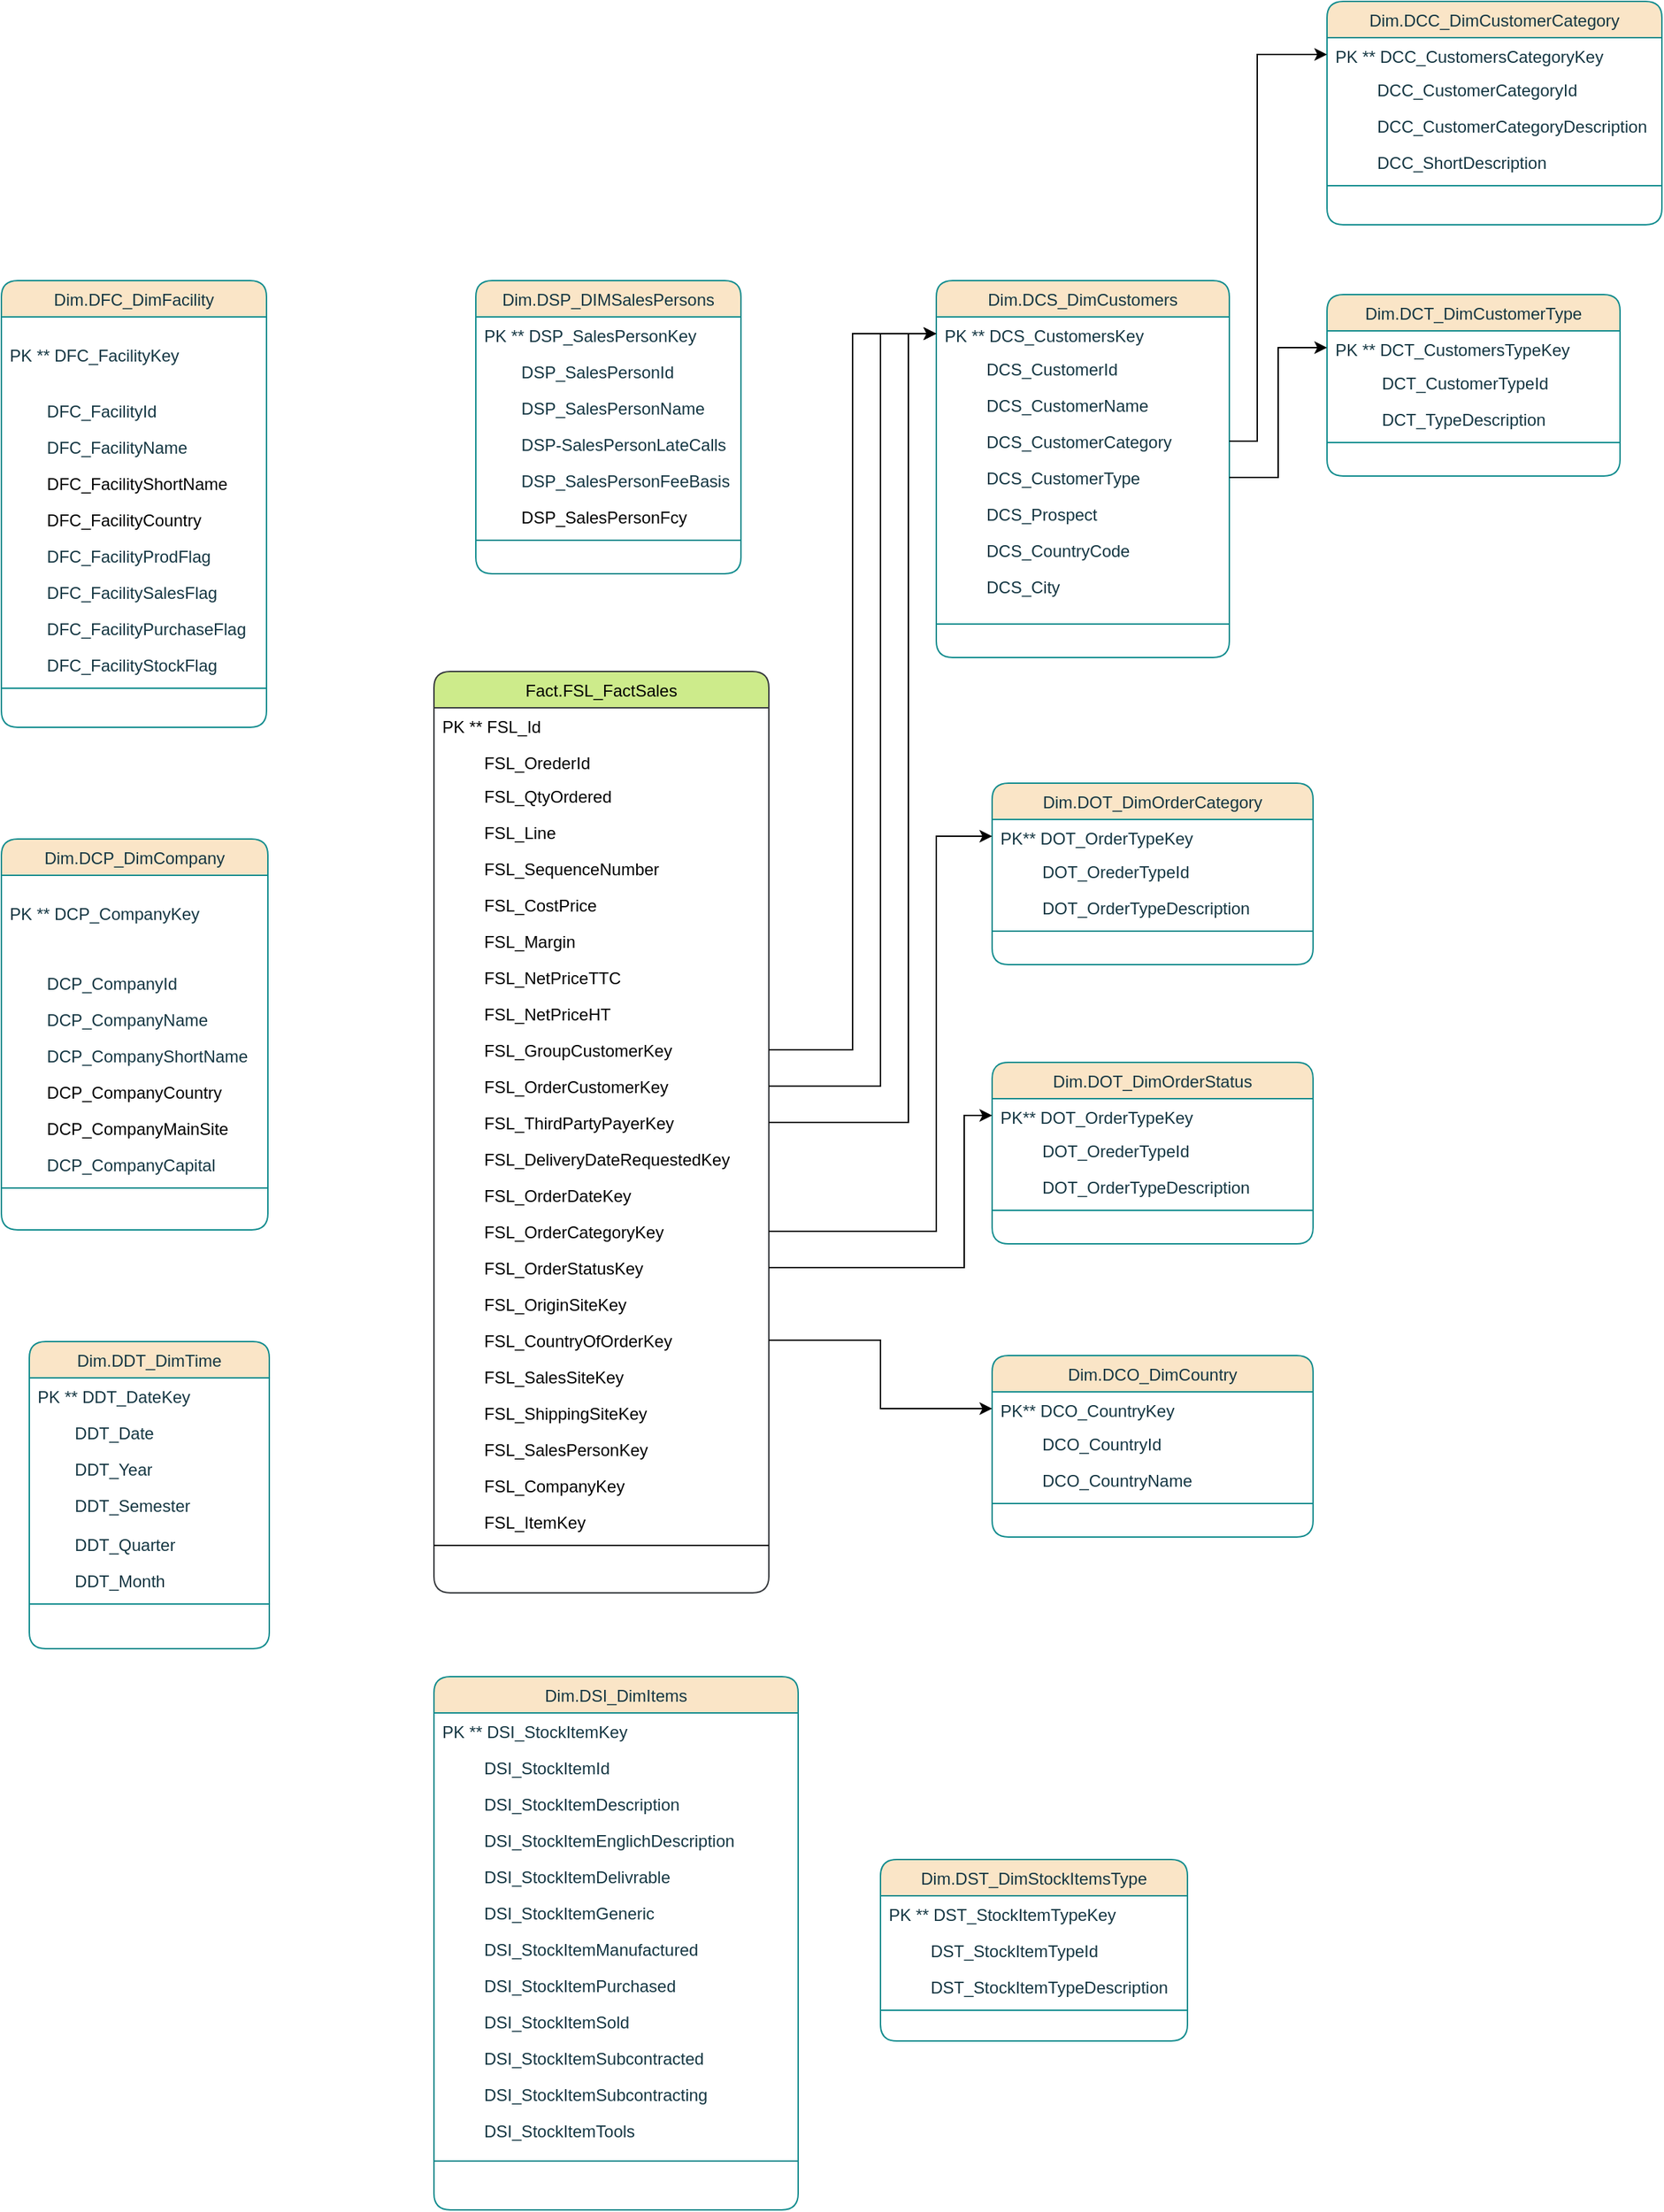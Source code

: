 <mxfile version="21.2.3" type="github">
  <diagram id="C5RBs43oDa-KdzZeNtuy" name="Page-1">
    <mxGraphModel dx="1927" dy="1739" grid="1" gridSize="10" guides="0" tooltips="1" connect="1" arrows="1" fold="1" page="1" pageScale="1" pageWidth="827" pageHeight="1169" math="0" shadow="0">
      <root>
        <mxCell id="WIyWlLk6GJQsqaUBKTNV-0" />
        <mxCell id="WIyWlLk6GJQsqaUBKTNV-1" parent="WIyWlLk6GJQsqaUBKTNV-0" />
        <mxCell id="yMNnYsmY4ad9jijK5Zf2-32" value="Fact.FSL_FactSales" style="swimlane;fontStyle=0;align=center;verticalAlign=top;childLayout=stackLayout;horizontal=1;startSize=26;horizontalStack=0;resizeParent=1;resizeLast=0;collapsible=1;marginBottom=0;rounded=1;shadow=0;strokeWidth=1;fillStyle=auto;fillColor=#cdeb8b;strokeColor=#36393d;" parent="WIyWlLk6GJQsqaUBKTNV-1" vertex="1">
          <mxGeometry x="280" y="200" width="240" height="660" as="geometry">
            <mxRectangle x="550" y="140" width="160" height="26" as="alternateBounds" />
          </mxGeometry>
        </mxCell>
        <mxCell id="yMNnYsmY4ad9jijK5Zf2-33" value="PK ** FSL_Id" style="text;align=left;verticalAlign=top;spacingLeft=4;spacingRight=4;overflow=hidden;rotatable=0;points=[[0,0.5],[1,0.5]];portConstraint=eastwest;" parent="yMNnYsmY4ad9jijK5Zf2-32" vertex="1">
          <mxGeometry y="26" width="240" height="26" as="geometry" />
        </mxCell>
        <mxCell id="yMNnYsmY4ad9jijK5Zf2-96" value="         FSL_OrederId" style="text;align=left;verticalAlign=top;spacingLeft=4;spacingRight=4;overflow=hidden;rotatable=0;points=[[0,0.5],[1,0.5]];portConstraint=eastwest;rounded=0;shadow=0;html=0;" parent="yMNnYsmY4ad9jijK5Zf2-32" vertex="1">
          <mxGeometry y="52" width="240" height="24" as="geometry" />
        </mxCell>
        <mxCell id="yMNnYsmY4ad9jijK5Zf2-80" value="         FSL_QtyOrdered " style="text;align=left;verticalAlign=top;spacingLeft=4;spacingRight=4;overflow=hidden;rotatable=0;points=[[0,0.5],[1,0.5]];portConstraint=eastwest;rounded=0;shadow=0;html=0;" parent="yMNnYsmY4ad9jijK5Zf2-32" vertex="1">
          <mxGeometry y="76" width="240" height="26" as="geometry" />
        </mxCell>
        <mxCell id="yMNnYsmY4ad9jijK5Zf2-84" value="         FSL_Line " style="text;align=left;verticalAlign=top;spacingLeft=4;spacingRight=4;overflow=hidden;rotatable=0;points=[[0,0.5],[1,0.5]];portConstraint=eastwest;rounded=0;shadow=0;html=0;" parent="yMNnYsmY4ad9jijK5Zf2-32" vertex="1">
          <mxGeometry y="102" width="240" height="26" as="geometry" />
        </mxCell>
        <mxCell id="yMNnYsmY4ad9jijK5Zf2-85" value="         FSL_SequenceNumber " style="text;align=left;verticalAlign=top;spacingLeft=4;spacingRight=4;overflow=hidden;rotatable=0;points=[[0,0.5],[1,0.5]];portConstraint=eastwest;rounded=0;shadow=0;html=0;" parent="yMNnYsmY4ad9jijK5Zf2-32" vertex="1">
          <mxGeometry y="128" width="240" height="26" as="geometry" />
        </mxCell>
        <mxCell id="yMNnYsmY4ad9jijK5Zf2-90" value="         FSL_CostPrice " style="text;align=left;verticalAlign=top;spacingLeft=4;spacingRight=4;overflow=hidden;rotatable=0;points=[[0,0.5],[1,0.5]];portConstraint=eastwest;rounded=0;shadow=0;html=0;" parent="yMNnYsmY4ad9jijK5Zf2-32" vertex="1">
          <mxGeometry y="154" width="240" height="26" as="geometry" />
        </mxCell>
        <mxCell id="yMNnYsmY4ad9jijK5Zf2-91" value="         FSL_Margin" style="text;align=left;verticalAlign=top;spacingLeft=4;spacingRight=4;overflow=hidden;rotatable=0;points=[[0,0.5],[1,0.5]];portConstraint=eastwest;rounded=0;shadow=0;html=0;" parent="yMNnYsmY4ad9jijK5Zf2-32" vertex="1">
          <mxGeometry y="180" width="240" height="26" as="geometry" />
        </mxCell>
        <mxCell id="yMNnYsmY4ad9jijK5Zf2-92" value="         FSL_NetPriceTTC " style="text;align=left;verticalAlign=top;spacingLeft=4;spacingRight=4;overflow=hidden;rotatable=0;points=[[0,0.5],[1,0.5]];portConstraint=eastwest;rounded=0;shadow=0;html=0;" parent="yMNnYsmY4ad9jijK5Zf2-32" vertex="1">
          <mxGeometry y="206" width="240" height="26" as="geometry" />
        </mxCell>
        <mxCell id="yMNnYsmY4ad9jijK5Zf2-93" value="         FSL_NetPriceHT " style="text;align=left;verticalAlign=top;spacingLeft=4;spacingRight=4;overflow=hidden;rotatable=0;points=[[0,0.5],[1,0.5]];portConstraint=eastwest;rounded=0;shadow=0;html=0;" parent="yMNnYsmY4ad9jijK5Zf2-32" vertex="1">
          <mxGeometry y="232" width="240" height="26" as="geometry" />
        </mxCell>
        <mxCell id="yMNnYsmY4ad9jijK5Zf2-46" value="         FSL_GroupCustomerKey" style="text;align=left;verticalAlign=top;spacingLeft=4;spacingRight=4;overflow=hidden;rotatable=0;points=[[0,0.5],[1,0.5]];portConstraint=eastwest;rounded=0;shadow=0;html=0;" parent="yMNnYsmY4ad9jijK5Zf2-32" vertex="1">
          <mxGeometry y="258" width="240" height="26" as="geometry" />
        </mxCell>
        <mxCell id="yMNnYsmY4ad9jijK5Zf2-48" value="         FSL_OrderCustomerKey" style="text;align=left;verticalAlign=top;spacingLeft=4;spacingRight=4;overflow=hidden;rotatable=0;points=[[0,0.5],[1,0.5]];portConstraint=eastwest;rounded=0;shadow=0;html=0;" parent="yMNnYsmY4ad9jijK5Zf2-32" vertex="1">
          <mxGeometry y="284" width="240" height="26" as="geometry" />
        </mxCell>
        <mxCell id="yMNnYsmY4ad9jijK5Zf2-49" value="         FSL_ThirdPartyPayerKey" style="text;align=left;verticalAlign=top;spacingLeft=4;spacingRight=4;overflow=hidden;rotatable=0;points=[[0,0.5],[1,0.5]];portConstraint=eastwest;rounded=0;shadow=0;html=0;" parent="yMNnYsmY4ad9jijK5Zf2-32" vertex="1">
          <mxGeometry y="310" width="240" height="26" as="geometry" />
        </mxCell>
        <mxCell id="yMNnYsmY4ad9jijK5Zf2-56" value="         FSL_DeliveryDateRequestedKey" style="text;align=left;verticalAlign=top;spacingLeft=4;spacingRight=4;overflow=hidden;rotatable=0;points=[[0,0.5],[1,0.5]];portConstraint=eastwest;rounded=0;shadow=0;html=0;" parent="yMNnYsmY4ad9jijK5Zf2-32" vertex="1">
          <mxGeometry y="336" width="240" height="26" as="geometry" />
        </mxCell>
        <mxCell id="yMNnYsmY4ad9jijK5Zf2-58" value="         FSL_OrderDateKey" style="text;align=left;verticalAlign=top;spacingLeft=4;spacingRight=4;overflow=hidden;rotatable=0;points=[[0,0.5],[1,0.5]];portConstraint=eastwest;rounded=0;shadow=0;html=0;" parent="yMNnYsmY4ad9jijK5Zf2-32" vertex="1">
          <mxGeometry y="362" width="240" height="26" as="geometry" />
        </mxCell>
        <mxCell id="yMNnYsmY4ad9jijK5Zf2-71" value="         FSL_OrderCategoryKey" style="text;align=left;verticalAlign=top;spacingLeft=4;spacingRight=4;overflow=hidden;rotatable=0;points=[[0,0.5],[1,0.5]];portConstraint=eastwest;rounded=0;shadow=0;html=0;" parent="yMNnYsmY4ad9jijK5Zf2-32" vertex="1">
          <mxGeometry y="388" width="240" height="26" as="geometry" />
        </mxCell>
        <mxCell id="yMNnYsmY4ad9jijK5Zf2-70" value="         FSL_OrderStatusKey" style="text;align=left;verticalAlign=top;spacingLeft=4;spacingRight=4;overflow=hidden;rotatable=0;points=[[0,0.5],[1,0.5]];portConstraint=eastwest;rounded=0;shadow=0;html=0;" parent="yMNnYsmY4ad9jijK5Zf2-32" vertex="1">
          <mxGeometry y="414" width="240" height="26" as="geometry" />
        </mxCell>
        <mxCell id="yMNnYsmY4ad9jijK5Zf2-72" value="         FSL_OriginSiteKey" style="text;align=left;verticalAlign=top;spacingLeft=4;spacingRight=4;overflow=hidden;rotatable=0;points=[[0,0.5],[1,0.5]];portConstraint=eastwest;rounded=0;shadow=0;html=0;" parent="yMNnYsmY4ad9jijK5Zf2-32" vertex="1">
          <mxGeometry y="440" width="240" height="26" as="geometry" />
        </mxCell>
        <mxCell id="yMNnYsmY4ad9jijK5Zf2-51" value="         FSL_CountryOfOrderKey" style="text;align=left;verticalAlign=top;spacingLeft=4;spacingRight=4;overflow=hidden;rotatable=0;points=[[0,0.5],[1,0.5]];portConstraint=eastwest;rounded=0;shadow=0;html=0;" parent="yMNnYsmY4ad9jijK5Zf2-32" vertex="1">
          <mxGeometry y="466" width="240" height="26" as="geometry" />
        </mxCell>
        <mxCell id="yMNnYsmY4ad9jijK5Zf2-73" value="         FSL_SalesSiteKey" style="text;align=left;verticalAlign=top;spacingLeft=4;spacingRight=4;overflow=hidden;rotatable=0;points=[[0,0.5],[1,0.5]];portConstraint=eastwest;rounded=0;shadow=0;html=0;" parent="yMNnYsmY4ad9jijK5Zf2-32" vertex="1">
          <mxGeometry y="492" width="240" height="26" as="geometry" />
        </mxCell>
        <mxCell id="yMNnYsmY4ad9jijK5Zf2-74" value="         FSL_ShippingSiteKey" style="text;align=left;verticalAlign=top;spacingLeft=4;spacingRight=4;overflow=hidden;rotatable=0;points=[[0,0.5],[1,0.5]];portConstraint=eastwest;rounded=0;shadow=0;html=0;" parent="yMNnYsmY4ad9jijK5Zf2-32" vertex="1">
          <mxGeometry y="518" width="240" height="26" as="geometry" />
        </mxCell>
        <mxCell id="yMNnYsmY4ad9jijK5Zf2-75" value="         FSL_SalesPersonKey" style="text;align=left;verticalAlign=top;spacingLeft=4;spacingRight=4;overflow=hidden;rotatable=0;points=[[0,0.5],[1,0.5]];portConstraint=eastwest;rounded=0;shadow=0;html=0;" parent="yMNnYsmY4ad9jijK5Zf2-32" vertex="1">
          <mxGeometry y="544" width="240" height="26" as="geometry" />
        </mxCell>
        <mxCell id="yMNnYsmY4ad9jijK5Zf2-76" value="         FSL_CompanyKey" style="text;align=left;verticalAlign=top;spacingLeft=4;spacingRight=4;overflow=hidden;rotatable=0;points=[[0,0.5],[1,0.5]];portConstraint=eastwest;rounded=0;shadow=0;html=0;" parent="yMNnYsmY4ad9jijK5Zf2-32" vertex="1">
          <mxGeometry y="570" width="240" height="26" as="geometry" />
        </mxCell>
        <mxCell id="yMNnYsmY4ad9jijK5Zf2-88" value="         FSL_ItemKey " style="text;align=left;verticalAlign=top;spacingLeft=4;spacingRight=4;overflow=hidden;rotatable=0;points=[[0,0.5],[1,0.5]];portConstraint=eastwest;rounded=0;shadow=0;html=0;" parent="yMNnYsmY4ad9jijK5Zf2-32" vertex="1">
          <mxGeometry y="596" width="240" height="26" as="geometry" />
        </mxCell>
        <mxCell id="yMNnYsmY4ad9jijK5Zf2-87" value="" style="line;html=1;strokeWidth=1;align=left;verticalAlign=middle;spacingTop=-1;spacingLeft=3;spacingRight=3;rotatable=0;labelPosition=right;points=[];portConstraint=eastwest;" parent="yMNnYsmY4ad9jijK5Zf2-32" vertex="1">
          <mxGeometry y="622" width="240" height="8" as="geometry" />
        </mxCell>
        <mxCell id="m-47DNpjr32yF3__NVyS-0" value="Dim.DFC_DimFacility" style="swimlane;fontStyle=0;align=center;verticalAlign=top;childLayout=stackLayout;horizontal=1;startSize=26;horizontalStack=0;resizeParent=1;resizeLast=0;collapsible=1;marginBottom=0;rounded=1;shadow=0;strokeWidth=1;fillColor=#FAE5C7;strokeColor=#0F8B8D;labelBackgroundColor=none;fontColor=#143642;" vertex="1" parent="WIyWlLk6GJQsqaUBKTNV-1">
          <mxGeometry x="-30" y="-80" width="190" height="320" as="geometry">
            <mxRectangle x="550" y="140" width="160" height="26" as="alternateBounds" />
          </mxGeometry>
        </mxCell>
        <mxCell id="m-47DNpjr32yF3__NVyS-1" value="&#xa;PK ** DFC_FacilityKey" style="text;align=left;verticalAlign=top;spacingLeft=4;spacingRight=4;overflow=hidden;rotatable=0;points=[[0,0.5],[1,0.5]];portConstraint=eastwest;labelBackgroundColor=none;fontColor=#143642;rounded=1;" vertex="1" parent="m-47DNpjr32yF3__NVyS-0">
          <mxGeometry y="26" width="190" height="54" as="geometry" />
        </mxCell>
        <mxCell id="m-47DNpjr32yF3__NVyS-2" value="        DFC_FacilityId" style="text;align=left;verticalAlign=top;spacingLeft=4;spacingRight=4;overflow=hidden;rotatable=0;points=[[0,0.5],[1,0.5]];portConstraint=eastwest;labelBackgroundColor=none;fontColor=#143642;rounded=1;" vertex="1" parent="m-47DNpjr32yF3__NVyS-0">
          <mxGeometry y="80" width="190" height="26" as="geometry" />
        </mxCell>
        <mxCell id="m-47DNpjr32yF3__NVyS-3" value="        DFC_FacilityName" style="text;align=left;verticalAlign=top;spacingLeft=4;spacingRight=4;overflow=hidden;rotatable=0;points=[[0,0.5],[1,0.5]];portConstraint=eastwest;labelBackgroundColor=none;fontColor=#143642;rounded=1;" vertex="1" parent="m-47DNpjr32yF3__NVyS-0">
          <mxGeometry y="106" width="190" height="26" as="geometry" />
        </mxCell>
        <mxCell id="m-47DNpjr32yF3__NVyS-4" value="        DFC_FacilityShortName" style="text;align=left;verticalAlign=top;spacingLeft=4;spacingRight=4;overflow=hidden;rotatable=0;points=[[0,0.5],[1,0.5]];portConstraint=eastwest;labelBackgroundColor=none;rounded=1;" vertex="1" parent="m-47DNpjr32yF3__NVyS-0">
          <mxGeometry y="132" width="190" height="26" as="geometry" />
        </mxCell>
        <mxCell id="m-47DNpjr32yF3__NVyS-5" value="        DFC_FacilityCountry" style="text;align=left;verticalAlign=top;spacingLeft=4;spacingRight=4;overflow=hidden;rotatable=0;points=[[0,0.5],[1,0.5]];portConstraint=eastwest;labelBackgroundColor=none;rounded=1;" vertex="1" parent="m-47DNpjr32yF3__NVyS-0">
          <mxGeometry y="158" width="190" height="26" as="geometry" />
        </mxCell>
        <mxCell id="m-47DNpjr32yF3__NVyS-6" value="        DFC_FacilityProdFlag" style="text;align=left;verticalAlign=top;spacingLeft=4;spacingRight=4;overflow=hidden;rotatable=0;points=[[0,0.5],[1,0.5]];portConstraint=eastwest;labelBackgroundColor=none;fontColor=#143642;rounded=1;" vertex="1" parent="m-47DNpjr32yF3__NVyS-0">
          <mxGeometry y="184" width="190" height="26" as="geometry" />
        </mxCell>
        <mxCell id="m-47DNpjr32yF3__NVyS-7" value="        DFC_FacilitySalesFlag" style="text;align=left;verticalAlign=top;spacingLeft=4;spacingRight=4;overflow=hidden;rotatable=0;points=[[0,0.5],[1,0.5]];portConstraint=eastwest;labelBackgroundColor=none;fontColor=#143642;rounded=1;" vertex="1" parent="m-47DNpjr32yF3__NVyS-0">
          <mxGeometry y="210" width="190" height="26" as="geometry" />
        </mxCell>
        <mxCell id="m-47DNpjr32yF3__NVyS-8" value="        DFC_FacilityPurchaseFlag" style="text;align=left;verticalAlign=top;spacingLeft=4;spacingRight=4;overflow=hidden;rotatable=0;points=[[0,0.5],[1,0.5]];portConstraint=eastwest;labelBackgroundColor=none;fontColor=#143642;rounded=1;" vertex="1" parent="m-47DNpjr32yF3__NVyS-0">
          <mxGeometry y="236" width="190" height="26" as="geometry" />
        </mxCell>
        <mxCell id="m-47DNpjr32yF3__NVyS-9" value="        DFC_FacilityStockFlag" style="text;align=left;verticalAlign=top;spacingLeft=4;spacingRight=4;overflow=hidden;rotatable=0;points=[[0,0.5],[1,0.5]];portConstraint=eastwest;labelBackgroundColor=none;fontColor=#143642;rounded=1;" vertex="1" parent="m-47DNpjr32yF3__NVyS-0">
          <mxGeometry y="262" width="190" height="26" as="geometry" />
        </mxCell>
        <mxCell id="m-47DNpjr32yF3__NVyS-10" value="" style="line;html=1;strokeWidth=1;align=left;verticalAlign=middle;spacingTop=-1;spacingLeft=3;spacingRight=3;rotatable=0;labelPosition=right;points=[];portConstraint=eastwest;labelBackgroundColor=none;fillColor=#FAE5C7;strokeColor=#0F8B8D;fontColor=#143642;rounded=1;" vertex="1" parent="m-47DNpjr32yF3__NVyS-0">
          <mxGeometry y="288" width="190" height="8" as="geometry" />
        </mxCell>
        <mxCell id="m-47DNpjr32yF3__NVyS-11" value="Dim.DCP_DimCompany" style="swimlane;fontStyle=0;align=center;verticalAlign=top;childLayout=stackLayout;horizontal=1;startSize=26;horizontalStack=0;resizeParent=1;resizeLast=0;collapsible=1;marginBottom=0;rounded=1;shadow=0;strokeWidth=1;fillColor=#FAE5C7;strokeColor=#0F8B8D;labelBackgroundColor=none;fontColor=#143642;" vertex="1" parent="WIyWlLk6GJQsqaUBKTNV-1">
          <mxGeometry x="-30" y="320" width="191" height="280" as="geometry">
            <mxRectangle x="550" y="140" width="160" height="26" as="alternateBounds" />
          </mxGeometry>
        </mxCell>
        <mxCell id="m-47DNpjr32yF3__NVyS-12" value="&#xa;PK ** DCP_CompanyKey&#xa;" style="text;align=left;verticalAlign=top;spacingLeft=4;spacingRight=4;overflow=hidden;rotatable=0;points=[[0,0.5],[1,0.5]];portConstraint=eastwest;labelBackgroundColor=none;fontColor=#143642;rounded=1;" vertex="1" parent="m-47DNpjr32yF3__NVyS-11">
          <mxGeometry y="26" width="191" height="64" as="geometry" />
        </mxCell>
        <mxCell id="m-47DNpjr32yF3__NVyS-13" value="        DCP_CompanyId" style="text;align=left;verticalAlign=top;spacingLeft=4;spacingRight=4;overflow=hidden;rotatable=0;points=[[0,0.5],[1,0.5]];portConstraint=eastwest;labelBackgroundColor=none;fontColor=#143642;rounded=1;" vertex="1" parent="m-47DNpjr32yF3__NVyS-11">
          <mxGeometry y="90" width="191" height="26" as="geometry" />
        </mxCell>
        <mxCell id="m-47DNpjr32yF3__NVyS-14" value="        DCP_CompanyName" style="text;align=left;verticalAlign=top;spacingLeft=4;spacingRight=4;overflow=hidden;rotatable=0;points=[[0,0.5],[1,0.5]];portConstraint=eastwest;labelBackgroundColor=none;fontColor=#143642;rounded=1;" vertex="1" parent="m-47DNpjr32yF3__NVyS-11">
          <mxGeometry y="116" width="191" height="26" as="geometry" />
        </mxCell>
        <mxCell id="m-47DNpjr32yF3__NVyS-15" value="        DCP_CompanyShortName" style="text;align=left;verticalAlign=top;spacingLeft=4;spacingRight=4;overflow=hidden;rotatable=0;points=[[0,0.5],[1,0.5]];portConstraint=eastwest;labelBackgroundColor=none;fontColor=#143642;rounded=1;" vertex="1" parent="m-47DNpjr32yF3__NVyS-11">
          <mxGeometry y="142" width="191" height="26" as="geometry" />
        </mxCell>
        <mxCell id="m-47DNpjr32yF3__NVyS-16" value="        DCP_CompanyCountry" style="text;align=left;verticalAlign=top;spacingLeft=4;spacingRight=4;overflow=hidden;rotatable=0;points=[[0,0.5],[1,0.5]];portConstraint=eastwest;rounded=1;shadow=0;html=0;labelBackgroundColor=none;" vertex="1" parent="m-47DNpjr32yF3__NVyS-11">
          <mxGeometry y="168" width="191" height="26" as="geometry" />
        </mxCell>
        <mxCell id="m-47DNpjr32yF3__NVyS-17" value="        DCP_CompanyMainSite" style="text;align=left;verticalAlign=top;spacingLeft=4;spacingRight=4;overflow=hidden;rotatable=0;points=[[0,0.5],[1,0.5]];portConstraint=eastwest;rounded=1;shadow=0;html=0;labelBackgroundColor=none;" vertex="1" parent="m-47DNpjr32yF3__NVyS-11">
          <mxGeometry y="194" width="191" height="26" as="geometry" />
        </mxCell>
        <mxCell id="m-47DNpjr32yF3__NVyS-18" value="        DCP_CompanyCapital" style="text;align=left;verticalAlign=top;spacingLeft=4;spacingRight=4;overflow=hidden;rotatable=0;points=[[0,0.5],[1,0.5]];portConstraint=eastwest;labelBackgroundColor=none;fontColor=#143642;rounded=1;" vertex="1" parent="m-47DNpjr32yF3__NVyS-11">
          <mxGeometry y="220" width="191" height="26" as="geometry" />
        </mxCell>
        <mxCell id="m-47DNpjr32yF3__NVyS-19" value="" style="line;html=1;strokeWidth=1;align=left;verticalAlign=middle;spacingTop=-1;spacingLeft=3;spacingRight=3;rotatable=0;labelPosition=right;points=[];portConstraint=eastwest;labelBackgroundColor=none;fillColor=#FAE5C7;strokeColor=#0F8B8D;fontColor=#143642;rounded=1;" vertex="1" parent="m-47DNpjr32yF3__NVyS-11">
          <mxGeometry y="246" width="191" height="8" as="geometry" />
        </mxCell>
        <mxCell id="m-47DNpjr32yF3__NVyS-20" value="Dim.DDT_DimTime" style="swimlane;fontStyle=0;align=center;verticalAlign=top;childLayout=stackLayout;horizontal=1;startSize=26;horizontalStack=0;resizeParent=1;resizeLast=0;collapsible=1;marginBottom=0;rounded=1;shadow=0;strokeWidth=1;fillColor=#FAE5C7;strokeColor=#0F8B8D;labelBackgroundColor=none;fontColor=#143642;" vertex="1" parent="WIyWlLk6GJQsqaUBKTNV-1">
          <mxGeometry x="-10" y="680" width="172" height="220" as="geometry">
            <mxRectangle x="550" y="140" width="160" height="26" as="alternateBounds" />
          </mxGeometry>
        </mxCell>
        <mxCell id="m-47DNpjr32yF3__NVyS-21" value="PK ** DDT_DateKey" style="text;align=left;verticalAlign=top;spacingLeft=4;spacingRight=4;overflow=hidden;rotatable=0;points=[[0,0.5],[1,0.5]];portConstraint=eastwest;labelBackgroundColor=none;fontColor=#143642;rounded=1;" vertex="1" parent="m-47DNpjr32yF3__NVyS-20">
          <mxGeometry y="26" width="172" height="26" as="geometry" />
        </mxCell>
        <mxCell id="m-47DNpjr32yF3__NVyS-22" value="        DDT_Date&#xa;" style="text;align=left;verticalAlign=top;spacingLeft=4;spacingRight=4;overflow=hidden;rotatable=0;points=[[0,0.5],[1,0.5]];portConstraint=eastwest;labelBackgroundColor=none;fontColor=#143642;rounded=1;" vertex="1" parent="m-47DNpjr32yF3__NVyS-20">
          <mxGeometry y="52" width="172" height="26" as="geometry" />
        </mxCell>
        <mxCell id="m-47DNpjr32yF3__NVyS-23" value="        DDT_Year&#xa;" style="text;align=left;verticalAlign=top;spacingLeft=4;spacingRight=4;overflow=hidden;rotatable=0;points=[[0,0.5],[1,0.5]];portConstraint=eastwest;labelBackgroundColor=none;fontColor=#143642;rounded=1;" vertex="1" parent="m-47DNpjr32yF3__NVyS-20">
          <mxGeometry y="78" width="172" height="26" as="geometry" />
        </mxCell>
        <mxCell id="m-47DNpjr32yF3__NVyS-24" value="        DDT_Semester&#xa;" style="text;align=left;verticalAlign=top;spacingLeft=4;spacingRight=4;overflow=hidden;rotatable=0;points=[[0,0.5],[1,0.5]];portConstraint=eastwest;labelBackgroundColor=none;fontColor=#143642;rounded=1;" vertex="1" parent="m-47DNpjr32yF3__NVyS-20">
          <mxGeometry y="104" width="172" height="28" as="geometry" />
        </mxCell>
        <mxCell id="m-47DNpjr32yF3__NVyS-25" value="        DDT_Quarter" style="text;align=left;verticalAlign=top;spacingLeft=4;spacingRight=4;overflow=hidden;rotatable=0;points=[[0,0.5],[1,0.5]];portConstraint=eastwest;labelBackgroundColor=none;fontColor=#143642;rounded=1;" vertex="1" parent="m-47DNpjr32yF3__NVyS-20">
          <mxGeometry y="132" width="172" height="26" as="geometry" />
        </mxCell>
        <mxCell id="m-47DNpjr32yF3__NVyS-26" value="        DDT_Month&#xa;" style="text;align=left;verticalAlign=top;spacingLeft=4;spacingRight=4;overflow=hidden;rotatable=0;points=[[0,0.5],[1,0.5]];portConstraint=eastwest;labelBackgroundColor=none;fontColor=#143642;rounded=1;" vertex="1" parent="m-47DNpjr32yF3__NVyS-20">
          <mxGeometry y="158" width="172" height="26" as="geometry" />
        </mxCell>
        <mxCell id="m-47DNpjr32yF3__NVyS-27" value="" style="line;html=1;strokeWidth=1;align=left;verticalAlign=middle;spacingTop=-1;spacingLeft=3;spacingRight=3;rotatable=0;labelPosition=right;points=[];portConstraint=eastwest;labelBackgroundColor=none;fillColor=#FAE5C7;strokeColor=#0F8B8D;fontColor=#143642;rounded=1;" vertex="1" parent="m-47DNpjr32yF3__NVyS-20">
          <mxGeometry y="184" width="172" height="8" as="geometry" />
        </mxCell>
        <mxCell id="m-47DNpjr32yF3__NVyS-28" value="Dim.DSI_DimItems" style="swimlane;fontStyle=0;align=center;verticalAlign=top;childLayout=stackLayout;horizontal=1;startSize=26;horizontalStack=0;resizeParent=1;resizeLast=0;collapsible=1;marginBottom=0;rounded=1;shadow=0;strokeWidth=1;fillColor=#FAE5C7;strokeColor=#0F8B8D;labelBackgroundColor=none;fontColor=#143642;" vertex="1" parent="WIyWlLk6GJQsqaUBKTNV-1">
          <mxGeometry x="280" y="920" width="261" height="382" as="geometry">
            <mxRectangle x="550" y="140" width="160" height="26" as="alternateBounds" />
          </mxGeometry>
        </mxCell>
        <mxCell id="m-47DNpjr32yF3__NVyS-29" value="PK ** DSI_StockItemKey" style="text;align=left;verticalAlign=top;spacingLeft=4;spacingRight=4;overflow=hidden;rotatable=0;points=[[0,0.5],[1,0.5]];portConstraint=eastwest;labelBackgroundColor=none;fontColor=#143642;rounded=1;" vertex="1" parent="m-47DNpjr32yF3__NVyS-28">
          <mxGeometry y="26" width="261" height="26" as="geometry" />
        </mxCell>
        <mxCell id="m-47DNpjr32yF3__NVyS-30" value="         DSI_StockItemId&#xa;" style="text;align=left;verticalAlign=top;spacingLeft=4;spacingRight=4;overflow=hidden;rotatable=0;points=[[0,0.5],[1,0.5]];portConstraint=eastwest;labelBackgroundColor=none;fontColor=#143642;rounded=1;" vertex="1" parent="m-47DNpjr32yF3__NVyS-28">
          <mxGeometry y="52" width="261" height="26" as="geometry" />
        </mxCell>
        <mxCell id="m-47DNpjr32yF3__NVyS-31" value="         DSI_StockItemDescription&#xa;" style="text;align=left;verticalAlign=top;spacingLeft=4;spacingRight=4;overflow=hidden;rotatable=0;points=[[0,0.5],[1,0.5]];portConstraint=eastwest;labelBackgroundColor=none;fontColor=#143642;rounded=1;" vertex="1" parent="m-47DNpjr32yF3__NVyS-28">
          <mxGeometry y="78" width="261" height="26" as="geometry" />
        </mxCell>
        <mxCell id="m-47DNpjr32yF3__NVyS-32" value="         DSI_StockItemEnglichDescription&#xa;" style="text;align=left;verticalAlign=top;spacingLeft=4;spacingRight=4;overflow=hidden;rotatable=0;points=[[0,0.5],[1,0.5]];portConstraint=eastwest;labelBackgroundColor=none;fontColor=#143642;rounded=1;" vertex="1" parent="m-47DNpjr32yF3__NVyS-28">
          <mxGeometry y="104" width="261" height="26" as="geometry" />
        </mxCell>
        <mxCell id="m-47DNpjr32yF3__NVyS-33" value="         DSI_StockItemDelivrable" style="text;align=left;verticalAlign=top;spacingLeft=4;spacingRight=4;overflow=hidden;rotatable=0;points=[[0,0.5],[1,0.5]];portConstraint=eastwest;labelBackgroundColor=none;fontColor=#143642;rounded=1;" vertex="1" parent="m-47DNpjr32yF3__NVyS-28">
          <mxGeometry y="130" width="261" height="26" as="geometry" />
        </mxCell>
        <mxCell id="m-47DNpjr32yF3__NVyS-34" value="         DSI_StockItemGeneric &#xa;" style="text;align=left;verticalAlign=top;spacingLeft=4;spacingRight=4;overflow=hidden;rotatable=0;points=[[0,0.5],[1,0.5]];portConstraint=eastwest;labelBackgroundColor=none;fontColor=#143642;rounded=1;" vertex="1" parent="m-47DNpjr32yF3__NVyS-28">
          <mxGeometry y="156" width="261" height="26" as="geometry" />
        </mxCell>
        <mxCell id="m-47DNpjr32yF3__NVyS-35" value="         DSI_StockItemManufactured" style="text;align=left;verticalAlign=top;spacingLeft=4;spacingRight=4;overflow=hidden;rotatable=0;points=[[0,0.5],[1,0.5]];portConstraint=eastwest;labelBackgroundColor=none;fontColor=#143642;rounded=1;" vertex="1" parent="m-47DNpjr32yF3__NVyS-28">
          <mxGeometry y="182" width="261" height="26" as="geometry" />
        </mxCell>
        <mxCell id="m-47DNpjr32yF3__NVyS-36" value="         DSI_StockItemPurchased" style="text;align=left;verticalAlign=top;spacingLeft=4;spacingRight=4;overflow=hidden;rotatable=0;points=[[0,0.5],[1,0.5]];portConstraint=eastwest;labelBackgroundColor=none;fontColor=#143642;rounded=1;" vertex="1" parent="m-47DNpjr32yF3__NVyS-28">
          <mxGeometry y="208" width="261" height="26" as="geometry" />
        </mxCell>
        <mxCell id="m-47DNpjr32yF3__NVyS-37" value="         DSI_StockItemSold&#xa;" style="text;align=left;verticalAlign=top;spacingLeft=4;spacingRight=4;overflow=hidden;rotatable=0;points=[[0,0.5],[1,0.5]];portConstraint=eastwest;labelBackgroundColor=none;fontColor=#143642;rounded=1;" vertex="1" parent="m-47DNpjr32yF3__NVyS-28">
          <mxGeometry y="234" width="261" height="26" as="geometry" />
        </mxCell>
        <mxCell id="m-47DNpjr32yF3__NVyS-38" value="         DSI_StockItemSubcontracted" style="text;align=left;verticalAlign=top;spacingLeft=4;spacingRight=4;overflow=hidden;rotatable=0;points=[[0,0.5],[1,0.5]];portConstraint=eastwest;labelBackgroundColor=none;fontColor=#143642;rounded=1;" vertex="1" parent="m-47DNpjr32yF3__NVyS-28">
          <mxGeometry y="260" width="261" height="26" as="geometry" />
        </mxCell>
        <mxCell id="m-47DNpjr32yF3__NVyS-39" value="         DSI_StockItemSubcontracting&#xa;" style="text;align=left;verticalAlign=top;spacingLeft=4;spacingRight=4;overflow=hidden;rotatable=0;points=[[0,0.5],[1,0.5]];portConstraint=eastwest;labelBackgroundColor=none;fontColor=#143642;rounded=1;" vertex="1" parent="m-47DNpjr32yF3__NVyS-28">
          <mxGeometry y="286" width="261" height="26" as="geometry" />
        </mxCell>
        <mxCell id="m-47DNpjr32yF3__NVyS-40" value="         DSI_StockItemTools&#xa;" style="text;align=left;verticalAlign=top;spacingLeft=4;spacingRight=4;overflow=hidden;rotatable=0;points=[[0,0.5],[1,0.5]];portConstraint=eastwest;labelBackgroundColor=none;fontColor=#143642;rounded=1;" vertex="1" parent="m-47DNpjr32yF3__NVyS-28">
          <mxGeometry y="312" width="261" height="26" as="geometry" />
        </mxCell>
        <mxCell id="m-47DNpjr32yF3__NVyS-41" value="" style="line;html=1;strokeWidth=1;align=left;verticalAlign=middle;spacingTop=-1;spacingLeft=3;spacingRight=3;rotatable=0;labelPosition=right;points=[];portConstraint=eastwest;labelBackgroundColor=none;fillColor=#FAE5C7;strokeColor=#0F8B8D;fontColor=#143642;rounded=1;" vertex="1" parent="m-47DNpjr32yF3__NVyS-28">
          <mxGeometry y="338" width="261" height="18" as="geometry" />
        </mxCell>
        <mxCell id="m-47DNpjr32yF3__NVyS-42" value="Dim.DST_DimStockItemsType" style="swimlane;fontStyle=0;align=center;verticalAlign=top;childLayout=stackLayout;horizontal=1;startSize=26;horizontalStack=0;resizeParent=1;resizeLast=0;collapsible=1;marginBottom=0;rounded=1;shadow=0;strokeWidth=1;fillColor=#FAE5C7;strokeColor=#0F8B8D;labelBackgroundColor=none;fontColor=#143642;" vertex="1" parent="WIyWlLk6GJQsqaUBKTNV-1">
          <mxGeometry x="600" y="1051" width="220" height="130" as="geometry">
            <mxRectangle x="550" y="140" width="160" height="26" as="alternateBounds" />
          </mxGeometry>
        </mxCell>
        <mxCell id="m-47DNpjr32yF3__NVyS-43" value="PK ** DST_StockItemTypeKey" style="text;align=left;verticalAlign=top;spacingLeft=4;spacingRight=4;overflow=hidden;rotatable=0;points=[[0,0.5],[1,0.5]];portConstraint=eastwest;labelBackgroundColor=none;fontColor=#143642;rounded=1;" vertex="1" parent="m-47DNpjr32yF3__NVyS-42">
          <mxGeometry y="26" width="220" height="26" as="geometry" />
        </mxCell>
        <mxCell id="m-47DNpjr32yF3__NVyS-44" value="         DST_StockItemTypeId&#xa;" style="text;align=left;verticalAlign=top;spacingLeft=4;spacingRight=4;overflow=hidden;rotatable=0;points=[[0,0.5],[1,0.5]];portConstraint=eastwest;labelBackgroundColor=none;fontColor=#143642;rounded=1;" vertex="1" parent="m-47DNpjr32yF3__NVyS-42">
          <mxGeometry y="52" width="220" height="26" as="geometry" />
        </mxCell>
        <mxCell id="m-47DNpjr32yF3__NVyS-45" value="         DST_StockItemTypeDescription&#xa;" style="text;align=left;verticalAlign=top;spacingLeft=4;spacingRight=4;overflow=hidden;rotatable=0;points=[[0,0.5],[1,0.5]];portConstraint=eastwest;labelBackgroundColor=none;fontColor=#143642;rounded=1;" vertex="1" parent="m-47DNpjr32yF3__NVyS-42">
          <mxGeometry y="78" width="220" height="26" as="geometry" />
        </mxCell>
        <mxCell id="m-47DNpjr32yF3__NVyS-46" value="" style="line;html=1;strokeWidth=1;align=left;verticalAlign=middle;spacingTop=-1;spacingLeft=3;spacingRight=3;rotatable=0;labelPosition=right;points=[];portConstraint=eastwest;labelBackgroundColor=none;fillColor=#FAE5C7;strokeColor=#0F8B8D;fontColor=#143642;rounded=1;" vertex="1" parent="m-47DNpjr32yF3__NVyS-42">
          <mxGeometry y="104" width="220" height="8" as="geometry" />
        </mxCell>
        <mxCell id="m-47DNpjr32yF3__NVyS-47" value="Dim.DSP_DIMSalesPersons" style="swimlane;fontStyle=0;align=center;verticalAlign=top;childLayout=stackLayout;horizontal=1;startSize=26;horizontalStack=0;resizeParent=1;resizeLast=0;collapsible=1;marginBottom=0;rounded=1;shadow=0;strokeWidth=1;fillColor=#FAE5C7;strokeColor=#0F8B8D;labelBackgroundColor=none;fontColor=#143642;" vertex="1" parent="WIyWlLk6GJQsqaUBKTNV-1">
          <mxGeometry x="310" y="-80" width="190" height="210" as="geometry">
            <mxRectangle x="550" y="140" width="160" height="26" as="alternateBounds" />
          </mxGeometry>
        </mxCell>
        <mxCell id="m-47DNpjr32yF3__NVyS-48" value="PK ** DSP_SalesPersonKey" style="text;align=left;verticalAlign=top;spacingLeft=4;spacingRight=4;overflow=hidden;rotatable=0;points=[[0,0.5],[1,0.5]];portConstraint=eastwest;labelBackgroundColor=none;fontColor=#143642;rounded=1;" vertex="1" parent="m-47DNpjr32yF3__NVyS-47">
          <mxGeometry y="26" width="190" height="26" as="geometry" />
        </mxCell>
        <mxCell id="m-47DNpjr32yF3__NVyS-49" value="        DSP_SalesPersonId" style="text;align=left;verticalAlign=top;spacingLeft=4;spacingRight=4;overflow=hidden;rotatable=0;points=[[0,0.5],[1,0.5]];portConstraint=eastwest;labelBackgroundColor=none;fontColor=#143642;rounded=1;" vertex="1" parent="m-47DNpjr32yF3__NVyS-47">
          <mxGeometry y="52" width="190" height="26" as="geometry" />
        </mxCell>
        <mxCell id="m-47DNpjr32yF3__NVyS-50" value="        DSP_SalesPersonName" style="text;align=left;verticalAlign=top;spacingLeft=4;spacingRight=4;overflow=hidden;rotatable=0;points=[[0,0.5],[1,0.5]];portConstraint=eastwest;labelBackgroundColor=none;fontColor=#143642;rounded=1;" vertex="1" parent="m-47DNpjr32yF3__NVyS-47">
          <mxGeometry y="78" width="190" height="26" as="geometry" />
        </mxCell>
        <mxCell id="m-47DNpjr32yF3__NVyS-51" value="        DSP-SalesPersonLateCalls" style="text;align=left;verticalAlign=top;spacingLeft=4;spacingRight=4;overflow=hidden;rotatable=0;points=[[0,0.5],[1,0.5]];portConstraint=eastwest;rounded=1;shadow=0;html=0;labelBackgroundColor=none;fontColor=#143642;" vertex="1" parent="m-47DNpjr32yF3__NVyS-47">
          <mxGeometry y="104" width="190" height="26" as="geometry" />
        </mxCell>
        <mxCell id="m-47DNpjr32yF3__NVyS-52" value="        DSP_SalesPersonFeeBasis" style="text;align=left;verticalAlign=top;spacingLeft=4;spacingRight=4;overflow=hidden;rotatable=0;points=[[0,0.5],[1,0.5]];portConstraint=eastwest;rounded=1;shadow=0;html=0;labelBackgroundColor=none;fontColor=#143642;" vertex="1" parent="m-47DNpjr32yF3__NVyS-47">
          <mxGeometry y="130" width="190" height="26" as="geometry" />
        </mxCell>
        <mxCell id="m-47DNpjr32yF3__NVyS-53" value="        DSP_SalesPersonFcy   " style="text;align=left;verticalAlign=top;spacingLeft=4;spacingRight=4;overflow=hidden;rotatable=0;points=[[0,0.5],[1,0.5]];portConstraint=eastwest;rounded=1;shadow=0;html=0;labelBackgroundColor=none;" vertex="1" parent="m-47DNpjr32yF3__NVyS-47">
          <mxGeometry y="156" width="190" height="26" as="geometry" />
        </mxCell>
        <mxCell id="m-47DNpjr32yF3__NVyS-54" value="" style="line;html=1;strokeWidth=1;align=left;verticalAlign=middle;spacingTop=-1;spacingLeft=3;spacingRight=3;rotatable=0;labelPosition=right;points=[];portConstraint=eastwest;labelBackgroundColor=none;fillColor=#FAE5C7;strokeColor=#0F8B8D;fontColor=#143642;rounded=1;" vertex="1" parent="m-47DNpjr32yF3__NVyS-47">
          <mxGeometry y="182" width="190" height="8" as="geometry" />
        </mxCell>
        <mxCell id="m-47DNpjr32yF3__NVyS-55" value="Dim.DCS_DimCustomers" style="swimlane;fontStyle=0;align=center;verticalAlign=top;childLayout=stackLayout;horizontal=1;startSize=26;horizontalStack=0;resizeParent=1;resizeLast=0;collapsible=1;marginBottom=0;rounded=1;shadow=0;strokeWidth=1;fillColor=#FAE5C7;strokeColor=#0F8B8D;labelBackgroundColor=none;fontColor=#143642;" vertex="1" parent="WIyWlLk6GJQsqaUBKTNV-1">
          <mxGeometry x="640" y="-80" width="210" height="270" as="geometry">
            <mxRectangle x="550" y="140" width="160" height="26" as="alternateBounds" />
          </mxGeometry>
        </mxCell>
        <mxCell id="m-47DNpjr32yF3__NVyS-56" value="PK ** DCS_CustomersKey" style="text;align=left;verticalAlign=top;spacingLeft=4;spacingRight=4;overflow=hidden;rotatable=0;points=[[0,0.5],[1,0.5]];portConstraint=eastwest;labelBackgroundColor=none;fontColor=#143642;rounded=1;" vertex="1" parent="m-47DNpjr32yF3__NVyS-55">
          <mxGeometry y="26" width="210" height="24" as="geometry" />
        </mxCell>
        <mxCell id="m-47DNpjr32yF3__NVyS-57" value="         DCS_CustomerId" style="text;align=left;verticalAlign=top;spacingLeft=4;spacingRight=4;overflow=hidden;rotatable=0;points=[[0,0.5],[1,0.5]];portConstraint=eastwest;labelBackgroundColor=none;fontColor=#143642;rounded=1;" vertex="1" parent="m-47DNpjr32yF3__NVyS-55">
          <mxGeometry y="50" width="210" height="26" as="geometry" />
        </mxCell>
        <mxCell id="m-47DNpjr32yF3__NVyS-58" value="         DCS_CustomerName" style="text;align=left;verticalAlign=top;spacingLeft=4;spacingRight=4;overflow=hidden;rotatable=0;points=[[0,0.5],[1,0.5]];portConstraint=eastwest;labelBackgroundColor=none;fontColor=#143642;rounded=1;" vertex="1" parent="m-47DNpjr32yF3__NVyS-55">
          <mxGeometry y="76" width="210" height="26" as="geometry" />
        </mxCell>
        <mxCell id="m-47DNpjr32yF3__NVyS-59" value="         DCS_CustomerCategory" style="text;align=left;verticalAlign=top;spacingLeft=4;spacingRight=4;overflow=hidden;rotatable=0;points=[[0,0.5],[1,0.5]];portConstraint=eastwest;labelBackgroundColor=none;fontColor=#143642;rounded=1;" vertex="1" parent="m-47DNpjr32yF3__NVyS-55">
          <mxGeometry y="102" width="210" height="26" as="geometry" />
        </mxCell>
        <mxCell id="m-47DNpjr32yF3__NVyS-60" value="         DCS_CustomerType" style="text;align=left;verticalAlign=top;spacingLeft=4;spacingRight=4;overflow=hidden;rotatable=0;points=[[0,0.5],[1,0.5]];portConstraint=eastwest;labelBackgroundColor=none;fontColor=#143642;rounded=1;" vertex="1" parent="m-47DNpjr32yF3__NVyS-55">
          <mxGeometry y="128" width="210" height="26" as="geometry" />
        </mxCell>
        <mxCell id="m-47DNpjr32yF3__NVyS-106" value="         DCS_Prospect" style="text;align=left;verticalAlign=top;spacingLeft=4;spacingRight=4;overflow=hidden;rotatable=0;points=[[0,0.5],[1,0.5]];portConstraint=eastwest;labelBackgroundColor=none;fontColor=#143642;rounded=1;" vertex="1" parent="m-47DNpjr32yF3__NVyS-55">
          <mxGeometry y="154" width="210" height="26" as="geometry" />
        </mxCell>
        <mxCell id="m-47DNpjr32yF3__NVyS-107" value="         DCS_CountryCode" style="text;align=left;verticalAlign=top;spacingLeft=4;spacingRight=4;overflow=hidden;rotatable=0;points=[[0,0.5],[1,0.5]];portConstraint=eastwest;labelBackgroundColor=none;fontColor=#143642;rounded=1;" vertex="1" parent="m-47DNpjr32yF3__NVyS-55">
          <mxGeometry y="180" width="210" height="26" as="geometry" />
        </mxCell>
        <mxCell id="m-47DNpjr32yF3__NVyS-108" value="         DCS_City" style="text;align=left;verticalAlign=top;spacingLeft=4;spacingRight=4;overflow=hidden;rotatable=0;points=[[0,0.5],[1,0.5]];portConstraint=eastwest;labelBackgroundColor=none;fontColor=#143642;rounded=1;" vertex="1" parent="m-47DNpjr32yF3__NVyS-55">
          <mxGeometry y="206" width="210" height="26" as="geometry" />
        </mxCell>
        <mxCell id="m-47DNpjr32yF3__NVyS-61" value="" style="line;html=1;strokeWidth=1;align=left;verticalAlign=middle;spacingTop=-1;spacingLeft=3;spacingRight=3;rotatable=0;labelPosition=right;points=[];portConstraint=eastwest;labelBackgroundColor=none;fillColor=#FAE5C7;strokeColor=#0F8B8D;fontColor=#143642;rounded=1;" vertex="1" parent="m-47DNpjr32yF3__NVyS-55">
          <mxGeometry y="232" width="210" height="28" as="geometry" />
        </mxCell>
        <mxCell id="m-47DNpjr32yF3__NVyS-67" value="Dim.DOT_DimOrderStatus" style="swimlane;fontStyle=0;align=center;verticalAlign=top;childLayout=stackLayout;horizontal=1;startSize=26;horizontalStack=0;resizeParent=1;resizeLast=0;collapsible=1;marginBottom=0;rounded=1;shadow=0;strokeWidth=1;fillColor=#FAE5C7;strokeColor=#0F8B8D;labelBackgroundColor=none;fontColor=#143642;" vertex="1" parent="WIyWlLk6GJQsqaUBKTNV-1">
          <mxGeometry x="680" y="480" width="230" height="130" as="geometry">
            <mxRectangle x="550" y="140" width="160" height="26" as="alternateBounds" />
          </mxGeometry>
        </mxCell>
        <mxCell id="m-47DNpjr32yF3__NVyS-68" value="PK** DOT_OrderTypeKey&#xa; " style="text;align=left;verticalAlign=top;spacingLeft=4;spacingRight=4;overflow=hidden;rotatable=0;points=[[0,0.5],[1,0.5]];portConstraint=eastwest;labelBackgroundColor=none;fontColor=#143642;rounded=1;" vertex="1" parent="m-47DNpjr32yF3__NVyS-67">
          <mxGeometry y="26" width="230" height="24" as="geometry" />
        </mxCell>
        <mxCell id="m-47DNpjr32yF3__NVyS-69" value="         DOT_OrederTypeId" style="text;align=left;verticalAlign=top;spacingLeft=4;spacingRight=4;overflow=hidden;rotatable=0;points=[[0,0.5],[1,0.5]];portConstraint=eastwest;labelBackgroundColor=none;fontColor=#143642;rounded=1;" vertex="1" parent="m-47DNpjr32yF3__NVyS-67">
          <mxGeometry y="50" width="230" height="26" as="geometry" />
        </mxCell>
        <mxCell id="m-47DNpjr32yF3__NVyS-70" value="         DOT_OrderTypeDescription" style="text;align=left;verticalAlign=top;spacingLeft=4;spacingRight=4;overflow=hidden;rotatable=0;points=[[0,0.5],[1,0.5]];portConstraint=eastwest;labelBackgroundColor=none;fontColor=#143642;rounded=1;" vertex="1" parent="m-47DNpjr32yF3__NVyS-67">
          <mxGeometry y="76" width="230" height="26" as="geometry" />
        </mxCell>
        <mxCell id="m-47DNpjr32yF3__NVyS-71" value="" style="line;html=1;strokeWidth=1;align=left;verticalAlign=middle;spacingTop=-1;spacingLeft=3;spacingRight=3;rotatable=0;labelPosition=right;points=[];portConstraint=eastwest;labelBackgroundColor=none;fillColor=#FAE5C7;strokeColor=#0F8B8D;fontColor=#143642;rounded=1;" vertex="1" parent="m-47DNpjr32yF3__NVyS-67">
          <mxGeometry y="102" width="230" height="8" as="geometry" />
        </mxCell>
        <mxCell id="m-47DNpjr32yF3__NVyS-72" value="Dim.DCO_DimCountry" style="swimlane;fontStyle=0;align=center;verticalAlign=top;childLayout=stackLayout;horizontal=1;startSize=26;horizontalStack=0;resizeParent=1;resizeLast=0;collapsible=1;marginBottom=0;rounded=1;shadow=0;strokeWidth=1;fillColor=#FAE5C7;strokeColor=#0F8B8D;labelBackgroundColor=none;fontColor=#143642;" vertex="1" parent="WIyWlLk6GJQsqaUBKTNV-1">
          <mxGeometry x="680" y="690" width="230" height="130" as="geometry">
            <mxRectangle x="550" y="140" width="160" height="26" as="alternateBounds" />
          </mxGeometry>
        </mxCell>
        <mxCell id="m-47DNpjr32yF3__NVyS-73" value="PK** DCO_CountryKey&#xa; " style="text;align=left;verticalAlign=top;spacingLeft=4;spacingRight=4;overflow=hidden;rotatable=0;points=[[0,0.5],[1,0.5]];portConstraint=eastwest;labelBackgroundColor=none;fontColor=#143642;rounded=1;" vertex="1" parent="m-47DNpjr32yF3__NVyS-72">
          <mxGeometry y="26" width="230" height="24" as="geometry" />
        </mxCell>
        <mxCell id="m-47DNpjr32yF3__NVyS-74" value="         DCO_CountryId" style="text;align=left;verticalAlign=top;spacingLeft=4;spacingRight=4;overflow=hidden;rotatable=0;points=[[0,0.5],[1,0.5]];portConstraint=eastwest;labelBackgroundColor=none;fontColor=#143642;rounded=1;" vertex="1" parent="m-47DNpjr32yF3__NVyS-72">
          <mxGeometry y="50" width="230" height="26" as="geometry" />
        </mxCell>
        <mxCell id="m-47DNpjr32yF3__NVyS-75" value="         DCO_CountryName" style="text;align=left;verticalAlign=top;spacingLeft=4;spacingRight=4;overflow=hidden;rotatable=0;points=[[0,0.5],[1,0.5]];portConstraint=eastwest;labelBackgroundColor=none;fontColor=#143642;rounded=1;" vertex="1" parent="m-47DNpjr32yF3__NVyS-72">
          <mxGeometry y="76" width="230" height="26" as="geometry" />
        </mxCell>
        <mxCell id="m-47DNpjr32yF3__NVyS-76" value="" style="line;html=1;strokeWidth=1;align=left;verticalAlign=middle;spacingTop=-1;spacingLeft=3;spacingRight=3;rotatable=0;labelPosition=right;points=[];portConstraint=eastwest;labelBackgroundColor=none;fillColor=#FAE5C7;strokeColor=#0F8B8D;fontColor=#143642;rounded=1;" vertex="1" parent="m-47DNpjr32yF3__NVyS-72">
          <mxGeometry y="102" width="230" height="8" as="geometry" />
        </mxCell>
        <mxCell id="m-47DNpjr32yF3__NVyS-77" value="Dim.DOT_DimOrderCategory" style="swimlane;fontStyle=0;align=center;verticalAlign=top;childLayout=stackLayout;horizontal=1;startSize=26;horizontalStack=0;resizeParent=1;resizeLast=0;collapsible=1;marginBottom=0;rounded=1;shadow=0;strokeWidth=1;fillColor=#FAE5C7;strokeColor=#0F8B8D;labelBackgroundColor=none;fontColor=#143642;" vertex="1" parent="WIyWlLk6GJQsqaUBKTNV-1">
          <mxGeometry x="680" y="280" width="230" height="130" as="geometry">
            <mxRectangle x="550" y="140" width="160" height="26" as="alternateBounds" />
          </mxGeometry>
        </mxCell>
        <mxCell id="m-47DNpjr32yF3__NVyS-78" value="PK** DOT_OrderTypeKey&#xa; " style="text;align=left;verticalAlign=top;spacingLeft=4;spacingRight=4;overflow=hidden;rotatable=0;points=[[0,0.5],[1,0.5]];portConstraint=eastwest;labelBackgroundColor=none;fontColor=#143642;rounded=1;" vertex="1" parent="m-47DNpjr32yF3__NVyS-77">
          <mxGeometry y="26" width="230" height="24" as="geometry" />
        </mxCell>
        <mxCell id="m-47DNpjr32yF3__NVyS-79" value="         DOT_OrederTypeId" style="text;align=left;verticalAlign=top;spacingLeft=4;spacingRight=4;overflow=hidden;rotatable=0;points=[[0,0.5],[1,0.5]];portConstraint=eastwest;labelBackgroundColor=none;fontColor=#143642;rounded=1;" vertex="1" parent="m-47DNpjr32yF3__NVyS-77">
          <mxGeometry y="50" width="230" height="26" as="geometry" />
        </mxCell>
        <mxCell id="m-47DNpjr32yF3__NVyS-80" value="         DOT_OrderTypeDescription" style="text;align=left;verticalAlign=top;spacingLeft=4;spacingRight=4;overflow=hidden;rotatable=0;points=[[0,0.5],[1,0.5]];portConstraint=eastwest;labelBackgroundColor=none;fontColor=#143642;rounded=1;" vertex="1" parent="m-47DNpjr32yF3__NVyS-77">
          <mxGeometry y="76" width="230" height="26" as="geometry" />
        </mxCell>
        <mxCell id="m-47DNpjr32yF3__NVyS-81" value="" style="line;html=1;strokeWidth=1;align=left;verticalAlign=middle;spacingTop=-1;spacingLeft=3;spacingRight=3;rotatable=0;labelPosition=right;points=[];portConstraint=eastwest;labelBackgroundColor=none;fillColor=#FAE5C7;strokeColor=#0F8B8D;fontColor=#143642;rounded=1;" vertex="1" parent="m-47DNpjr32yF3__NVyS-77">
          <mxGeometry y="102" width="230" height="8" as="geometry" />
        </mxCell>
        <mxCell id="m-47DNpjr32yF3__NVyS-82" value="Dim.DCC_DimCustomerCategory" style="swimlane;fontStyle=0;align=center;verticalAlign=top;childLayout=stackLayout;horizontal=1;startSize=26;horizontalStack=0;resizeParent=1;resizeLast=0;collapsible=1;marginBottom=0;rounded=1;shadow=0;strokeWidth=1;fillColor=#FAE5C7;strokeColor=#0F8B8D;labelBackgroundColor=none;fontColor=#143642;" vertex="1" parent="WIyWlLk6GJQsqaUBKTNV-1">
          <mxGeometry x="920" y="-280" width="240" height="160" as="geometry">
            <mxRectangle x="550" y="140" width="160" height="26" as="alternateBounds" />
          </mxGeometry>
        </mxCell>
        <mxCell id="m-47DNpjr32yF3__NVyS-83" value="PK ** DCC_CustomersCategoryKey" style="text;align=left;verticalAlign=top;spacingLeft=4;spacingRight=4;overflow=hidden;rotatable=0;points=[[0,0.5],[1,0.5]];portConstraint=eastwest;labelBackgroundColor=none;fontColor=#143642;rounded=1;" vertex="1" parent="m-47DNpjr32yF3__NVyS-82">
          <mxGeometry y="26" width="240" height="24" as="geometry" />
        </mxCell>
        <mxCell id="m-47DNpjr32yF3__NVyS-84" value="         DCC_CustomerCategoryId" style="text;align=left;verticalAlign=top;spacingLeft=4;spacingRight=4;overflow=hidden;rotatable=0;points=[[0,0.5],[1,0.5]];portConstraint=eastwest;labelBackgroundColor=none;fontColor=#143642;rounded=1;" vertex="1" parent="m-47DNpjr32yF3__NVyS-82">
          <mxGeometry y="50" width="240" height="26" as="geometry" />
        </mxCell>
        <mxCell id="m-47DNpjr32yF3__NVyS-85" value="         DCC_CustomerCategoryDescription" style="text;align=left;verticalAlign=top;spacingLeft=4;spacingRight=4;overflow=hidden;rotatable=0;points=[[0,0.5],[1,0.5]];portConstraint=eastwest;labelBackgroundColor=none;fontColor=#143642;rounded=1;" vertex="1" parent="m-47DNpjr32yF3__NVyS-82">
          <mxGeometry y="76" width="240" height="26" as="geometry" />
        </mxCell>
        <mxCell id="m-47DNpjr32yF3__NVyS-86" value="         DCC_ShortDescription" style="text;align=left;verticalAlign=top;spacingLeft=4;spacingRight=4;overflow=hidden;rotatable=0;points=[[0,0.5],[1,0.5]];portConstraint=eastwest;labelBackgroundColor=none;fontColor=#143642;rounded=1;" vertex="1" parent="m-47DNpjr32yF3__NVyS-82">
          <mxGeometry y="102" width="240" height="26" as="geometry" />
        </mxCell>
        <mxCell id="m-47DNpjr32yF3__NVyS-88" value="" style="line;html=1;strokeWidth=1;align=left;verticalAlign=middle;spacingTop=-1;spacingLeft=3;spacingRight=3;rotatable=0;labelPosition=right;points=[];portConstraint=eastwest;labelBackgroundColor=none;fillColor=#FAE5C7;strokeColor=#0F8B8D;fontColor=#143642;rounded=1;" vertex="1" parent="m-47DNpjr32yF3__NVyS-82">
          <mxGeometry y="128" width="240" height="8" as="geometry" />
        </mxCell>
        <mxCell id="m-47DNpjr32yF3__NVyS-89" value="Dim.DCT_DimCustomerType" style="swimlane;fontStyle=0;align=center;verticalAlign=top;childLayout=stackLayout;horizontal=1;startSize=26;horizontalStack=0;resizeParent=1;resizeLast=0;collapsible=1;marginBottom=0;rounded=1;shadow=0;strokeWidth=1;fillColor=#FAE5C7;strokeColor=#0F8B8D;labelBackgroundColor=none;fontColor=#143642;" vertex="1" parent="WIyWlLk6GJQsqaUBKTNV-1">
          <mxGeometry x="920" y="-70" width="210" height="130" as="geometry">
            <mxRectangle x="550" y="140" width="160" height="26" as="alternateBounds" />
          </mxGeometry>
        </mxCell>
        <mxCell id="m-47DNpjr32yF3__NVyS-90" value="PK ** DCT_CustomersTypeKey" style="text;align=left;verticalAlign=top;spacingLeft=4;spacingRight=4;overflow=hidden;rotatable=0;points=[[0,0.5],[1,0.5]];portConstraint=eastwest;labelBackgroundColor=none;fontColor=#143642;rounded=1;" vertex="1" parent="m-47DNpjr32yF3__NVyS-89">
          <mxGeometry y="26" width="210" height="24" as="geometry" />
        </mxCell>
        <mxCell id="m-47DNpjr32yF3__NVyS-91" value="          DCT_CustomerTypeId" style="text;align=left;verticalAlign=top;spacingLeft=4;spacingRight=4;overflow=hidden;rotatable=0;points=[[0,0.5],[1,0.5]];portConstraint=eastwest;labelBackgroundColor=none;fontColor=#143642;rounded=1;" vertex="1" parent="m-47DNpjr32yF3__NVyS-89">
          <mxGeometry y="50" width="210" height="26" as="geometry" />
        </mxCell>
        <mxCell id="m-47DNpjr32yF3__NVyS-92" value="          DCT_TypeDescription" style="text;align=left;verticalAlign=top;spacingLeft=4;spacingRight=4;overflow=hidden;rotatable=0;points=[[0,0.5],[1,0.5]];portConstraint=eastwest;labelBackgroundColor=none;fontColor=#143642;rounded=1;" vertex="1" parent="m-47DNpjr32yF3__NVyS-89">
          <mxGeometry y="76" width="210" height="26" as="geometry" />
        </mxCell>
        <mxCell id="m-47DNpjr32yF3__NVyS-95" value="" style="line;html=1;strokeWidth=1;align=left;verticalAlign=middle;spacingTop=-1;spacingLeft=3;spacingRight=3;rotatable=0;labelPosition=right;points=[];portConstraint=eastwest;labelBackgroundColor=none;fillColor=#FAE5C7;strokeColor=#0F8B8D;fontColor=#143642;rounded=1;" vertex="1" parent="m-47DNpjr32yF3__NVyS-89">
          <mxGeometry y="102" width="210" height="8" as="geometry" />
        </mxCell>
        <mxCell id="m-47DNpjr32yF3__NVyS-110" style="edgeStyle=orthogonalEdgeStyle;rounded=0;orthogonalLoop=1;jettySize=auto;html=1;entryX=0;entryY=0.5;entryDx=0;entryDy=0;" edge="1" parent="WIyWlLk6GJQsqaUBKTNV-1" source="m-47DNpjr32yF3__NVyS-59" target="m-47DNpjr32yF3__NVyS-83">
          <mxGeometry relative="1" as="geometry">
            <Array as="points">
              <mxPoint x="870" y="35" />
              <mxPoint x="870" y="-242" />
            </Array>
          </mxGeometry>
        </mxCell>
        <mxCell id="m-47DNpjr32yF3__NVyS-111" style="edgeStyle=orthogonalEdgeStyle;rounded=0;orthogonalLoop=1;jettySize=auto;html=1;entryX=0;entryY=0.5;entryDx=0;entryDy=0;" edge="1" parent="WIyWlLk6GJQsqaUBKTNV-1" source="m-47DNpjr32yF3__NVyS-60" target="m-47DNpjr32yF3__NVyS-90">
          <mxGeometry relative="1" as="geometry" />
        </mxCell>
        <mxCell id="m-47DNpjr32yF3__NVyS-112" style="edgeStyle=orthogonalEdgeStyle;rounded=0;orthogonalLoop=1;jettySize=auto;html=1;" edge="1" parent="WIyWlLk6GJQsqaUBKTNV-1" source="yMNnYsmY4ad9jijK5Zf2-46" target="m-47DNpjr32yF3__NVyS-56">
          <mxGeometry relative="1" as="geometry" />
        </mxCell>
        <mxCell id="m-47DNpjr32yF3__NVyS-113" style="edgeStyle=orthogonalEdgeStyle;rounded=0;orthogonalLoop=1;jettySize=auto;html=1;" edge="1" parent="WIyWlLk6GJQsqaUBKTNV-1" source="yMNnYsmY4ad9jijK5Zf2-48" target="m-47DNpjr32yF3__NVyS-56">
          <mxGeometry relative="1" as="geometry">
            <Array as="points">
              <mxPoint x="600" y="497" />
              <mxPoint x="600" y="-42" />
            </Array>
          </mxGeometry>
        </mxCell>
        <mxCell id="m-47DNpjr32yF3__NVyS-114" style="edgeStyle=orthogonalEdgeStyle;rounded=0;orthogonalLoop=1;jettySize=auto;html=1;entryX=0;entryY=0.5;entryDx=0;entryDy=0;" edge="1" parent="WIyWlLk6GJQsqaUBKTNV-1" source="yMNnYsmY4ad9jijK5Zf2-49" target="m-47DNpjr32yF3__NVyS-56">
          <mxGeometry relative="1" as="geometry">
            <Array as="points">
              <mxPoint x="620" y="523" />
              <mxPoint x="620" y="-42" />
            </Array>
          </mxGeometry>
        </mxCell>
        <mxCell id="m-47DNpjr32yF3__NVyS-119" style="edgeStyle=orthogonalEdgeStyle;rounded=0;orthogonalLoop=1;jettySize=auto;html=1;" edge="1" parent="WIyWlLk6GJQsqaUBKTNV-1" source="yMNnYsmY4ad9jijK5Zf2-71" target="m-47DNpjr32yF3__NVyS-78">
          <mxGeometry relative="1" as="geometry">
            <Array as="points">
              <mxPoint x="640" y="601" />
              <mxPoint x="640" y="318" />
            </Array>
          </mxGeometry>
        </mxCell>
        <mxCell id="m-47DNpjr32yF3__NVyS-120" style="edgeStyle=orthogonalEdgeStyle;rounded=0;orthogonalLoop=1;jettySize=auto;html=1;" edge="1" parent="WIyWlLk6GJQsqaUBKTNV-1" source="yMNnYsmY4ad9jijK5Zf2-70" target="m-47DNpjr32yF3__NVyS-68">
          <mxGeometry relative="1" as="geometry">
            <Array as="points">
              <mxPoint x="660" y="627" />
              <mxPoint x="660" y="518" />
            </Array>
          </mxGeometry>
        </mxCell>
        <mxCell id="m-47DNpjr32yF3__NVyS-121" style="edgeStyle=orthogonalEdgeStyle;rounded=0;orthogonalLoop=1;jettySize=auto;html=1;entryX=0;entryY=0.5;entryDx=0;entryDy=0;" edge="1" parent="WIyWlLk6GJQsqaUBKTNV-1" source="yMNnYsmY4ad9jijK5Zf2-51" target="m-47DNpjr32yF3__NVyS-73">
          <mxGeometry relative="1" as="geometry" />
        </mxCell>
      </root>
    </mxGraphModel>
  </diagram>
</mxfile>
